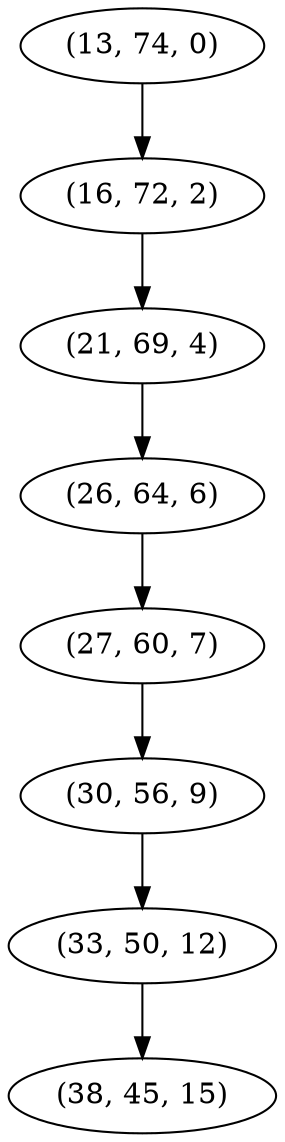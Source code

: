 digraph tree {
    "(13, 74, 0)";
    "(16, 72, 2)";
    "(21, 69, 4)";
    "(26, 64, 6)";
    "(27, 60, 7)";
    "(30, 56, 9)";
    "(33, 50, 12)";
    "(38, 45, 15)";
    "(13, 74, 0)" -> "(16, 72, 2)";
    "(16, 72, 2)" -> "(21, 69, 4)";
    "(21, 69, 4)" -> "(26, 64, 6)";
    "(26, 64, 6)" -> "(27, 60, 7)";
    "(27, 60, 7)" -> "(30, 56, 9)";
    "(30, 56, 9)" -> "(33, 50, 12)";
    "(33, 50, 12)" -> "(38, 45, 15)";
}
